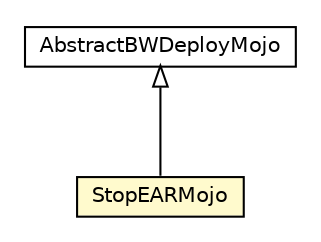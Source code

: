#!/usr/local/bin/dot
#
# Class diagram 
# Generated by UMLGraph version R5_6-24-gf6e263 (http://www.umlgraph.org/)
#

digraph G {
	edge [fontname="Helvetica",fontsize=10,labelfontname="Helvetica",labelfontsize=10];
	node [fontname="Helvetica",fontsize=10,shape=plaintext];
	nodesep=0.25;
	ranksep=0.5;
	// fr.fastconnect.factory.tibco.bw.maven.deployment.StopEARMojo
	c4126 [label=<<table title="fr.fastconnect.factory.tibco.bw.maven.deployment.StopEARMojo" border="0" cellborder="1" cellspacing="0" cellpadding="2" port="p" bgcolor="lemonChiffon" href="./StopEARMojo.html">
		<tr><td><table border="0" cellspacing="0" cellpadding="1">
<tr><td align="center" balign="center"> StopEARMojo </td></tr>
		</table></td></tr>
		</table>>, URL="./StopEARMojo.html", fontname="Helvetica", fontcolor="black", fontsize=10.0];
	// fr.fastconnect.factory.tibco.bw.maven.deployment.AbstractBWDeployMojo
	c4130 [label=<<table title="fr.fastconnect.factory.tibco.bw.maven.deployment.AbstractBWDeployMojo" border="0" cellborder="1" cellspacing="0" cellpadding="2" port="p" href="./AbstractBWDeployMojo.html">
		<tr><td><table border="0" cellspacing="0" cellpadding="1">
<tr><td align="center" balign="center"> AbstractBWDeployMojo </td></tr>
		</table></td></tr>
		</table>>, URL="./AbstractBWDeployMojo.html", fontname="Helvetica", fontcolor="black", fontsize=10.0];
	//fr.fastconnect.factory.tibco.bw.maven.deployment.StopEARMojo extends fr.fastconnect.factory.tibco.bw.maven.deployment.AbstractBWDeployMojo
	c4130:p -> c4126:p [dir=back,arrowtail=empty];
}

